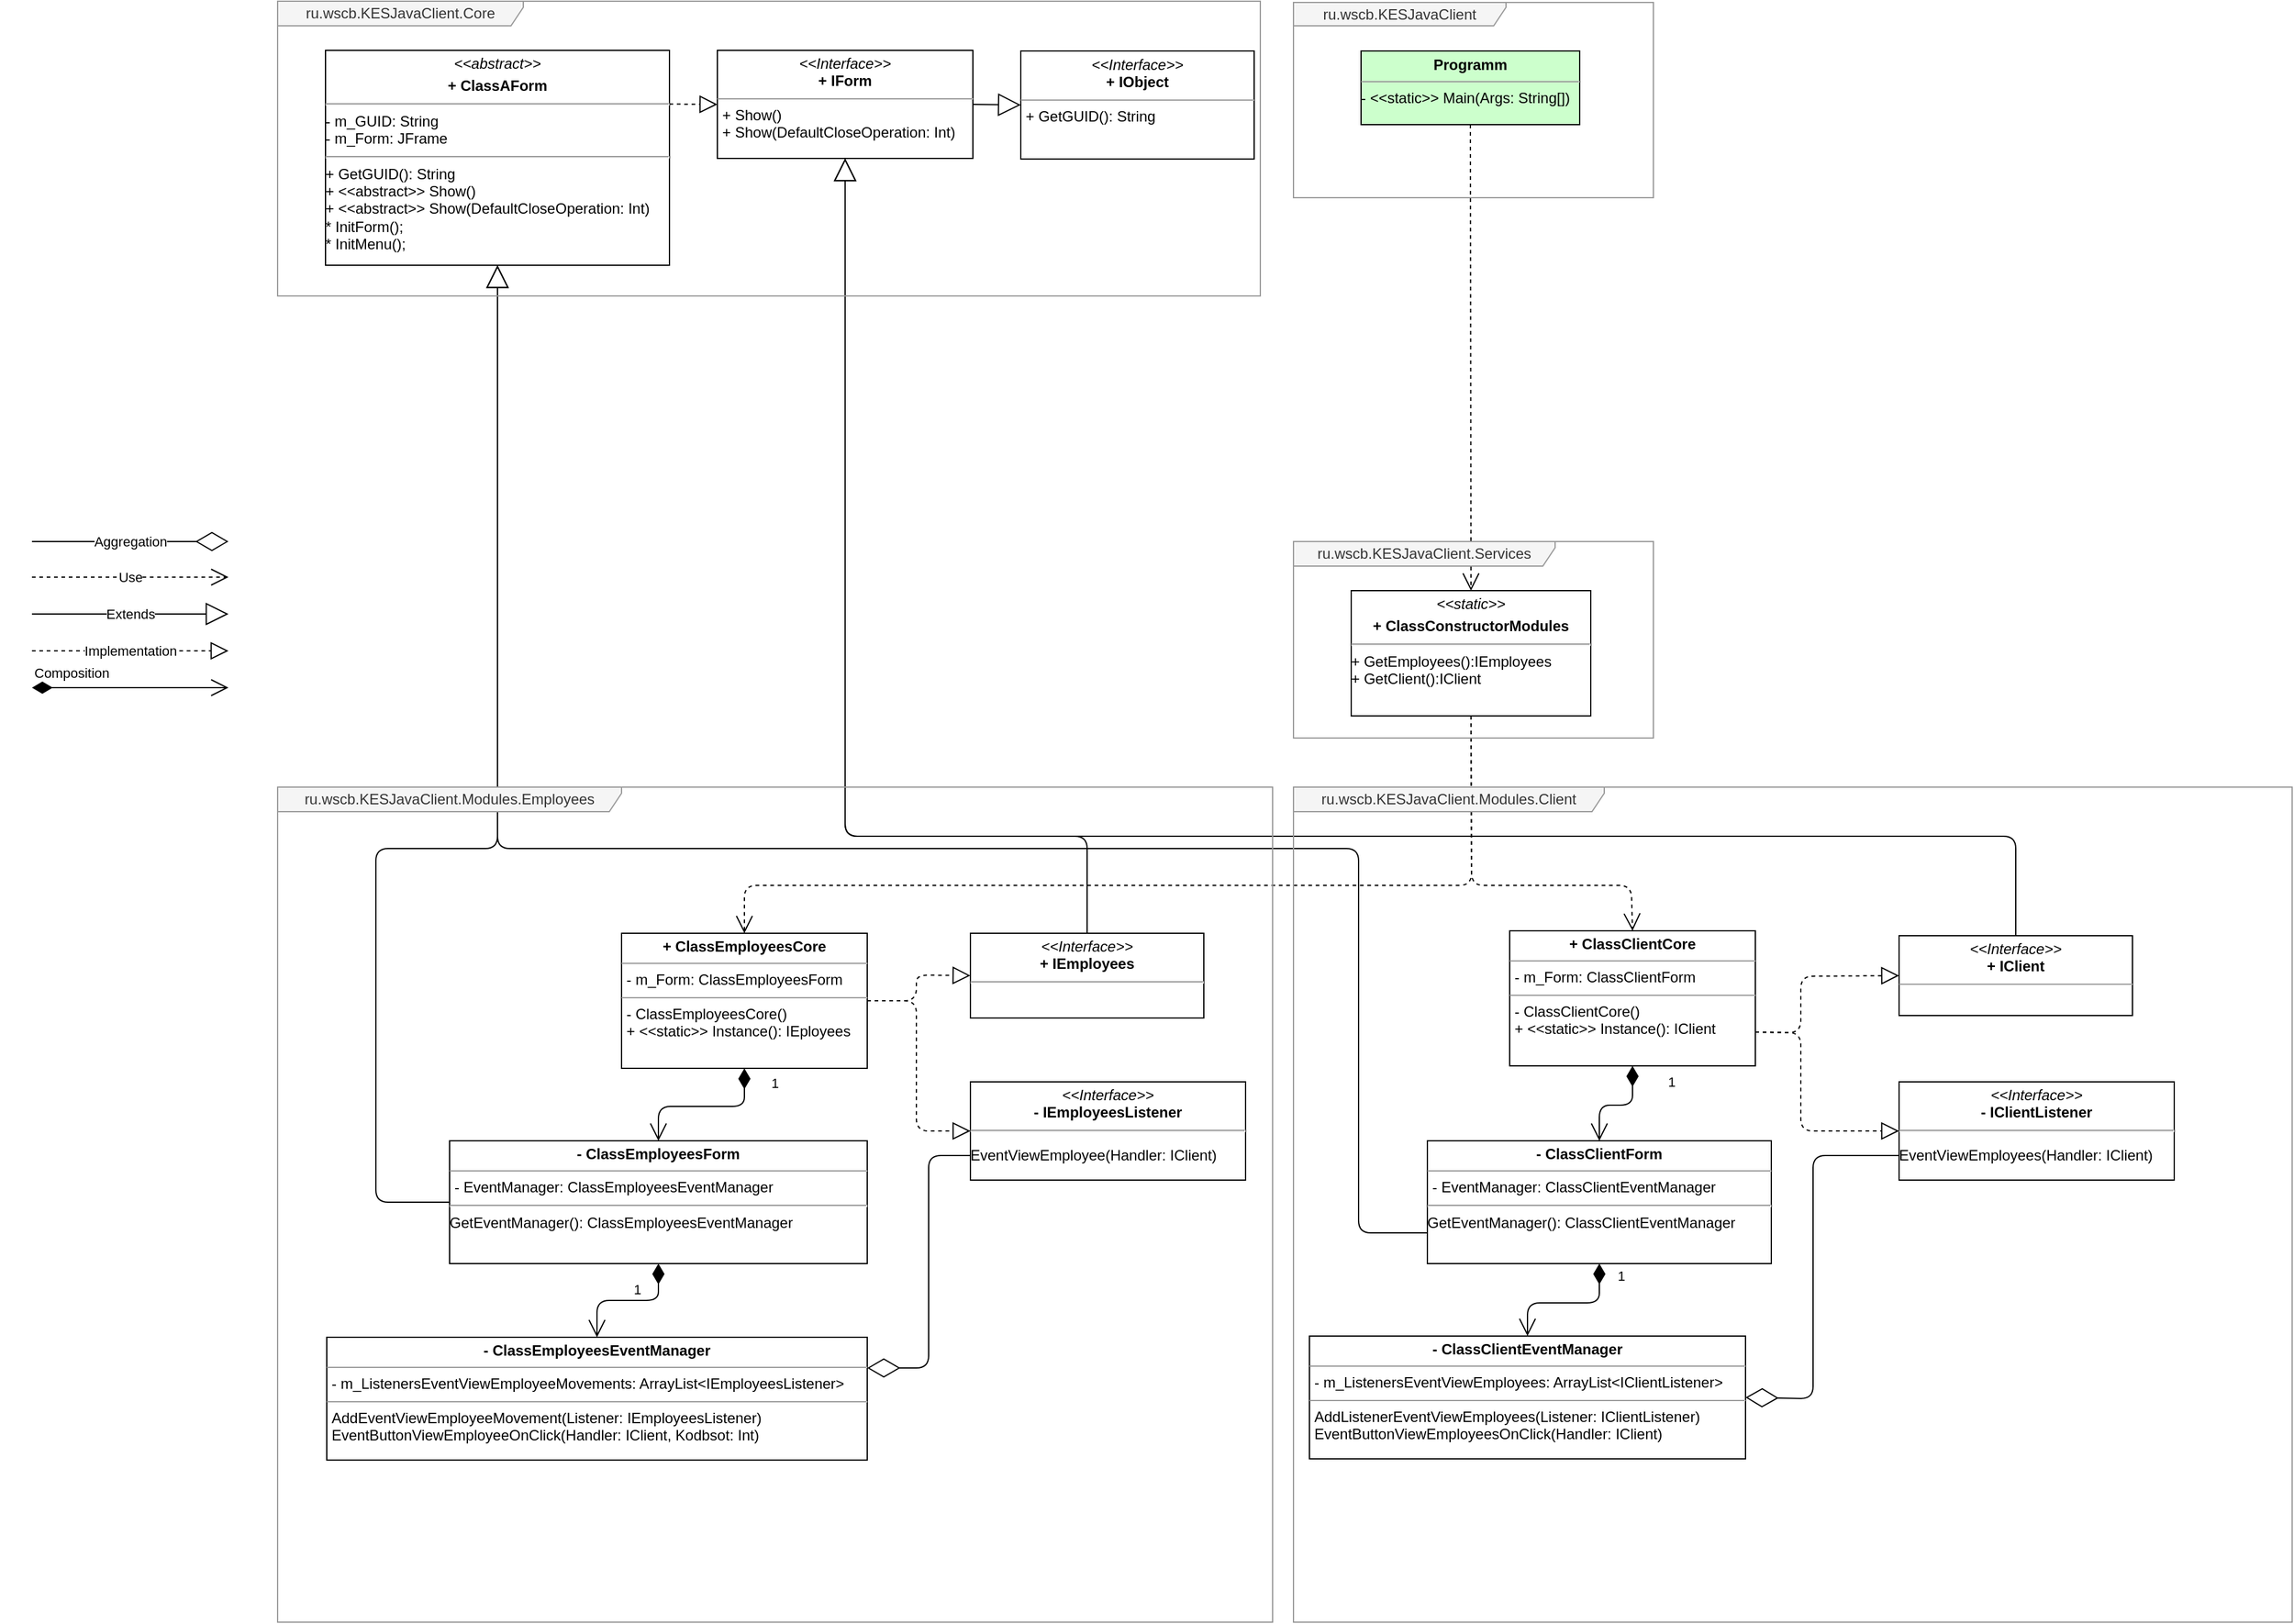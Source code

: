<mxfile version="10.6.7" type="device"><diagram id="TDLTZfNwiCqoEQgVM341" name="Диаграмма классов"><mxGraphModel dx="2159" dy="1973" grid="1" gridSize="10" guides="1" tooltips="1" connect="1" arrows="1" fold="1" page="1" pageScale="1" pageWidth="827" pageHeight="1169" math="0" shadow="0"><root><mxCell id="0"/><mxCell id="1" parent="0"/><mxCell id="AmwNm2OKM0vfaqLxFdPa-19" value="" style="endArrow=open;endSize=12;dashed=1;html=1;exitX=0.5;exitY=1;exitDx=0;exitDy=0;entryX=0.5;entryY=0;entryDx=0;entryDy=0;" parent="1" source="AmwNm2OKM0vfaqLxFdPa-47" target="AmwNm2OKM0vfaqLxFdPa-3" edge="1"><mxGeometry x="-0.866" y="-18" width="160" relative="1" as="geometry"><mxPoint x="1158" y="117" as="sourcePoint"/><mxPoint x="1271" y="179" as="targetPoint"/><Array as="points"><mxPoint x="972" y="120"/><mxPoint x="380" y="120"/></Array><mxPoint x="18" y="-18" as="offset"/></mxGeometry></mxCell><mxCell id="AmwNm2OKM0vfaqLxFdPa-25" value="Use" style="endArrow=open;endSize=12;dashed=1;html=1;" parent="1" edge="1"><mxGeometry width="160" relative="1" as="geometry"><mxPoint x="-200" y="-131" as="sourcePoint"/><mxPoint x="-40" y="-131" as="targetPoint"/></mxGeometry></mxCell><mxCell id="AmwNm2OKM0vfaqLxFdPa-27" value="" style="endArrow=open;endSize=12;dashed=1;html=1;entryX=0.5;entryY=0;entryDx=0;entryDy=0;exitX=0.5;exitY=1;exitDx=0;exitDy=0;" parent="1" source="AmwNm2OKM0vfaqLxFdPa-24" target="AmwNm2OKM0vfaqLxFdPa-47" edge="1"><mxGeometry x="0.091" y="67" width="160" relative="1" as="geometry"><mxPoint x="540" y="-111" as="sourcePoint"/><mxPoint x="1273" y="64" as="targetPoint"/><mxPoint as="offset"/></mxGeometry></mxCell><mxCell id="AmwNm2OKM0vfaqLxFdPa-29" value="" style="endArrow=open;endSize=12;dashed=1;html=1;exitX=0.5;exitY=1;exitDx=0;exitDy=0;entryX=0.5;entryY=0;entryDx=0;entryDy=0;" parent="1" source="AmwNm2OKM0vfaqLxFdPa-47" target="AmwNm2OKM0vfaqLxFdPa-36" edge="1"><mxGeometry width="160" relative="1" as="geometry"><mxPoint x="1158" y="117" as="sourcePoint"/><mxPoint x="1190" y="319" as="targetPoint"/><Array as="points"><mxPoint x="972" y="120"/><mxPoint x="1102" y="120"/></Array></mxGeometry></mxCell><mxCell id="AmwNm2OKM0vfaqLxFdPa-33" value="Extends" style="endArrow=block;endSize=16;endFill=0;html=1;" parent="1" edge="1"><mxGeometry width="160" relative="1" as="geometry"><mxPoint x="-200" y="-101" as="sourcePoint"/><mxPoint x="-40" y="-101" as="targetPoint"/></mxGeometry></mxCell><mxCell id="AmwNm2OKM0vfaqLxFdPa-34" value="" style="endArrow=block;endSize=16;endFill=0;html=1;entryX=0.5;entryY=1;entryDx=0;entryDy=0;exitX=0.5;exitY=0;exitDx=0;exitDy=0;" parent="1" source="AmwNm2OKM0vfaqLxFdPa-7" target="AmwNm2OKM0vfaqLxFdPa-31" edge="1"><mxGeometry x="-0.725" y="27" width="160" relative="1" as="geometry"><mxPoint x="140" y="-30" as="sourcePoint"/><mxPoint x="300" y="-30" as="targetPoint"/><Array as="points"><mxPoint x="659" y="80"/><mxPoint x="462" y="80"/></Array><mxPoint x="-25" y="-37" as="offset"/></mxGeometry></mxCell><mxCell id="AmwNm2OKM0vfaqLxFdPa-35" value="" style="endArrow=block;endSize=16;endFill=0;html=1;exitX=0.5;exitY=0;exitDx=0;exitDy=0;entryX=0.5;entryY=1;entryDx=0;entryDy=0;" parent="1" source="AmwNm2OKM0vfaqLxFdPa-28" target="AmwNm2OKM0vfaqLxFdPa-31" edge="1"><mxGeometry x="-0.843" y="-10" width="160" relative="1" as="geometry"><mxPoint x="380" y="300" as="sourcePoint"/><mxPoint x="540" y="300" as="targetPoint"/><Array as="points"><mxPoint x="1415" y="80"/><mxPoint x="462" y="80"/></Array><mxPoint as="offset"/></mxGeometry></mxCell><mxCell id="AmwNm2OKM0vfaqLxFdPa-46" value="Implementation" style="endArrow=block;dashed=1;endFill=0;endSize=12;html=1;" parent="1" edge="1"><mxGeometry width="160" relative="1" as="geometry"><mxPoint x="-200" y="-71" as="sourcePoint"/><mxPoint x="-40" y="-71" as="targetPoint"/></mxGeometry></mxCell><mxCell id="AmwNm2OKM0vfaqLxFdPa-54" value="Composition" style="endArrow=open;html=1;endSize=12;startArrow=diamondThin;startSize=14;startFill=1;edgeStyle=orthogonalEdgeStyle;align=left;verticalAlign=bottom;" parent="1" edge="1"><mxGeometry x="-1" y="3" relative="1" as="geometry"><mxPoint x="-200" y="-41" as="sourcePoint"/><mxPoint x="-40" y="-41" as="targetPoint"/></mxGeometry></mxCell><mxCell id="AmwNm2OKM0vfaqLxFdPa-57" value="" style="endArrow=block;endSize=16;endFill=0;html=1;entryX=0.5;entryY=1;entryDx=0;entryDy=0;exitX=0;exitY=0.5;exitDx=0;exitDy=0;" parent="1" target="AmwNm2OKM0vfaqLxFdPa-50" edge="1" source="AmwNm2OKM0vfaqLxFdPa-10"><mxGeometry width="160" relative="1" as="geometry"><mxPoint x="110" y="378" as="sourcePoint"/><mxPoint x="400" y="119" as="targetPoint"/><Array as="points"><mxPoint x="80" y="378"/><mxPoint x="80" y="90"/><mxPoint x="179" y="90"/></Array></mxGeometry></mxCell><mxCell id="AmwNm2OKM0vfaqLxFdPa-58" value="" style="endArrow=block;endSize=16;endFill=0;html=1;exitX=0;exitY=0.75;exitDx=0;exitDy=0;entryX=0.5;entryY=1;entryDx=0;entryDy=0;" parent="1" source="AmwNm2OKM0vfaqLxFdPa-40" target="AmwNm2OKM0vfaqLxFdPa-50" edge="1"><mxGeometry width="160" relative="1" as="geometry"><mxPoint x="500" y="239" as="sourcePoint"/><mxPoint x="290" y="254" as="targetPoint"/><Array as="points"><mxPoint x="880" y="403"/><mxPoint x="880" y="90"/><mxPoint x="179" y="90"/></Array></mxGeometry></mxCell><mxCell id="AmwNm2OKM0vfaqLxFdPa-76" value="Aggregation" style="endArrow=diamondThin;endFill=0;endSize=24;html=1;" parent="1" edge="1"><mxGeometry width="160" relative="1" as="geometry"><mxPoint x="-200" y="-160" as="sourcePoint"/><mxPoint x="-40" y="-160" as="targetPoint"/></mxGeometry></mxCell><mxCell id="u2G-MaWOLQHpKkYgTwDg-10" value="" style="group" vertex="1" connectable="0" parent="1"><mxGeometry y="40" width="810" height="680" as="geometry"/></mxCell><mxCell id="u2G-MaWOLQHpKkYgTwDg-1" value="ru.wscb.KESJavaClient.Modules.Employees" style="shape=umlFrame;whiteSpace=wrap;html=1;width=280;height=20;fontColor=#333333;strokeColor=#999999;fillColor=#f5f5f5;" vertex="1" parent="u2G-MaWOLQHpKkYgTwDg-10"><mxGeometry width="810" height="680" as="geometry"/></mxCell><mxCell id="AmwNm2OKM0vfaqLxFdPa-3" value="&lt;p style=&quot;margin: 0px ; margin-top: 4px ; text-align: center&quot;&gt;&lt;b&gt;+ Class&lt;/b&gt;&lt;b&gt;EmployeesCore&lt;/b&gt;&lt;/p&gt;&lt;hr size=&quot;1&quot;&gt;&lt;p style=&quot;margin: 0px ; margin-left: 4px&quot;&gt;- m_Form: ClassEmployeesForm&lt;/p&gt;&lt;hr size=&quot;1&quot;&gt;&lt;p style=&quot;margin: 0px ; margin-left: 4px&quot;&gt;- ClassEmployeesCore()&lt;/p&gt;&lt;p style=&quot;margin: 0px ; margin-left: 4px&quot;&gt;+ &amp;lt;&amp;lt;static&amp;gt;&amp;gt; Instance(): IEployees&lt;/p&gt;" style="verticalAlign=top;align=left;overflow=fill;fontSize=12;fontFamily=Helvetica;html=1;" parent="u2G-MaWOLQHpKkYgTwDg-10" vertex="1"><mxGeometry x="280" y="119" width="200" height="110" as="geometry"/></mxCell><mxCell id="AmwNm2OKM0vfaqLxFdPa-4" value="&lt;p style=&quot;margin: 0px ; margin-top: 4px ; text-align: center&quot;&gt;&lt;b&gt;- Class&lt;/b&gt;&lt;b&gt;EmployeesEventManager&lt;/b&gt;&lt;/p&gt;&lt;hr size=&quot;1&quot;&gt;&lt;p style=&quot;margin: 0px ; margin-left: 4px&quot;&gt;- m_ListenersEventViewEmployeeMovements: ArrayList&amp;lt;IEmployeesListener&amp;gt;&lt;br&gt;&lt;/p&gt;&lt;hr size=&quot;1&quot;&gt;&lt;p style=&quot;margin: 0px ; margin-left: 4px&quot;&gt;AddEventViewEmployeeMovement(Listener: IEmployeesListener)&lt;/p&gt;&lt;p style=&quot;margin: 0px ; margin-left: 4px&quot;&gt;EventButtonViewEmployeeOnClick(Handler: IClient, Kodbsot: Int)&lt;br&gt;&lt;/p&gt;" style="verticalAlign=top;align=left;overflow=fill;fontSize=12;fontFamily=Helvetica;html=1;" parent="u2G-MaWOLQHpKkYgTwDg-10" vertex="1"><mxGeometry x="40" y="448" width="440" height="100" as="geometry"/></mxCell><mxCell id="AmwNm2OKM0vfaqLxFdPa-7" value="&lt;p style=&quot;margin: 0px ; margin-top: 4px ; text-align: center&quot;&gt;&lt;i&gt;&amp;lt;&amp;lt;Interface&amp;gt;&amp;gt;&lt;/i&gt;&lt;br&gt;&lt;b&gt;+ IEmployees&lt;/b&gt;&lt;/p&gt;&lt;hr&gt;&lt;p&gt;&lt;br&gt;&lt;/p&gt;" style="verticalAlign=top;align=left;overflow=fill;fontSize=12;fontFamily=Helvetica;html=1;" parent="u2G-MaWOLQHpKkYgTwDg-10" vertex="1"><mxGeometry x="564" y="119" width="190" height="69" as="geometry"/></mxCell><mxCell id="AmwNm2OKM0vfaqLxFdPa-9" value="" style="endArrow=block;dashed=1;endFill=0;endSize=12;html=1;exitX=1;exitY=0.5;exitDx=0;exitDy=0;entryX=0;entryY=0.5;entryDx=0;entryDy=0;" parent="u2G-MaWOLQHpKkYgTwDg-10" source="AmwNm2OKM0vfaqLxFdPa-3" target="AmwNm2OKM0vfaqLxFdPa-7" edge="1"><mxGeometry width="160" relative="1" as="geometry"><mxPoint x="680" y="189" as="sourcePoint"/><mxPoint x="840" y="189" as="targetPoint"/><Array as="points"><mxPoint x="520" y="174"/><mxPoint x="520" y="153"/></Array></mxGeometry></mxCell><mxCell id="AmwNm2OKM0vfaqLxFdPa-10" value="&lt;p style=&quot;margin: 0px ; margin-top: 4px ; text-align: center&quot;&gt;&lt;b&gt;- Class&lt;/b&gt;&lt;b&gt;EmployeesForm&lt;/b&gt;&lt;/p&gt;&lt;hr size=&quot;1&quot;&gt;&lt;p style=&quot;margin: 0px ; margin-left: 4px&quot;&gt;- EventManager: ClassEmployeesEventManager&lt;/p&gt;&lt;hr&gt;GetEventManager(): ClassEmployeesEventManager&lt;br&gt;" style="verticalAlign=top;align=left;overflow=fill;fontSize=12;fontFamily=Helvetica;html=1;" parent="u2G-MaWOLQHpKkYgTwDg-10" vertex="1"><mxGeometry x="140" y="288" width="340" height="100" as="geometry"/></mxCell><mxCell id="AmwNm2OKM0vfaqLxFdPa-12" value="1" style="endArrow=open;html=1;endSize=12;startArrow=diamondThin;startSize=14;startFill=1;edgeStyle=orthogonalEdgeStyle;align=left;verticalAlign=bottom;exitX=0.5;exitY=1;exitDx=0;exitDy=0;entryX=0.5;entryY=0;entryDx=0;entryDy=0;" parent="u2G-MaWOLQHpKkYgTwDg-10" source="AmwNm2OKM0vfaqLxFdPa-3" target="AmwNm2OKM0vfaqLxFdPa-10" edge="1"><mxGeometry x="-0.674" y="20" relative="1" as="geometry"><mxPoint x="160" y="358" as="sourcePoint"/><mxPoint x="320" y="358" as="targetPoint"/><mxPoint as="offset"/><Array as="points"><mxPoint x="380" y="260"/><mxPoint x="310" y="260"/></Array></mxGeometry></mxCell><mxCell id="AmwNm2OKM0vfaqLxFdPa-13" value="1" style="endArrow=open;html=1;endSize=12;startArrow=diamondThin;startSize=14;startFill=1;edgeStyle=orthogonalEdgeStyle;align=left;verticalAlign=bottom;exitX=0.5;exitY=1;exitDx=0;exitDy=0;entryX=0.5;entryY=0;entryDx=0;entryDy=0;" parent="u2G-MaWOLQHpKkYgTwDg-10" source="AmwNm2OKM0vfaqLxFdPa-10" target="AmwNm2OKM0vfaqLxFdPa-4" edge="1"><mxGeometry x="-0.053" relative="1" as="geometry"><mxPoint x="100" y="348" as="sourcePoint"/><mxPoint x="160" y="408" as="targetPoint"/><mxPoint as="offset"/></mxGeometry></mxCell><mxCell id="AmwNm2OKM0vfaqLxFdPa-77" value="&lt;p style=&quot;margin: 0px ; margin-top: 4px ; text-align: center&quot;&gt;&lt;i&gt;&amp;lt;&amp;lt;Interface&amp;gt;&amp;gt;&lt;/i&gt;&lt;br&gt;&lt;b&gt;- IEmployeesListener&lt;/b&gt;&lt;/p&gt;&lt;hr&gt;&lt;p&gt;EventViewEmployee(Handler: IClient)&lt;br&gt;&lt;/p&gt;" style="verticalAlign=top;align=left;overflow=fill;fontSize=12;fontFamily=Helvetica;html=1;" parent="u2G-MaWOLQHpKkYgTwDg-10" vertex="1"><mxGeometry x="564" y="240" width="224" height="80" as="geometry"/></mxCell><mxCell id="AmwNm2OKM0vfaqLxFdPa-78" value="" style="endArrow=diamondThin;endFill=0;endSize=24;html=1;entryX=1;entryY=0.25;entryDx=0;entryDy=0;exitX=0;exitY=0.75;exitDx=0;exitDy=0;" parent="u2G-MaWOLQHpKkYgTwDg-10" source="AmwNm2OKM0vfaqLxFdPa-77" target="AmwNm2OKM0vfaqLxFdPa-4" edge="1"><mxGeometry width="160" relative="1" as="geometry"><mxPoint x="1060" y="409" as="sourcePoint"/><mxPoint x="1220" y="409" as="targetPoint"/><Array as="points"><mxPoint x="530" y="300"/><mxPoint x="530" y="473"/></Array></mxGeometry></mxCell><mxCell id="AmwNm2OKM0vfaqLxFdPa-79" value="" style="endArrow=block;dashed=1;endFill=0;endSize=12;html=1;entryX=0;entryY=0.5;entryDx=0;entryDy=0;exitX=1;exitY=0.5;exitDx=0;exitDy=0;" parent="u2G-MaWOLQHpKkYgTwDg-10" source="AmwNm2OKM0vfaqLxFdPa-3" target="AmwNm2OKM0vfaqLxFdPa-77" edge="1"><mxGeometry width="160" relative="1" as="geometry"><mxPoint x="530" y="-91" as="sourcePoint"/><mxPoint x="690" y="-91" as="targetPoint"/><Array as="points"><mxPoint x="520" y="174"/><mxPoint x="520" y="280"/></Array></mxGeometry></mxCell><mxCell id="u2G-MaWOLQHpKkYgTwDg-11" value="" style="group" vertex="1" connectable="0" parent="1"><mxGeometry x="827" y="-599" width="293" height="159" as="geometry"/></mxCell><mxCell id="u2G-MaWOLQHpKkYgTwDg-5" value="ru.wscb.KESJavaClient" style="shape=umlFrame;whiteSpace=wrap;html=1;width=173;height=19;fillColor=#f5f5f5;strokeColor=#999999;fontColor=#333333;" vertex="1" parent="u2G-MaWOLQHpKkYgTwDg-11"><mxGeometry width="293" height="159" as="geometry"/></mxCell><mxCell id="AmwNm2OKM0vfaqLxFdPa-24" value="&lt;p style=&quot;margin: 0px ; margin-top: 4px ; text-align: center&quot;&gt;&lt;b&gt;Programm&lt;/b&gt;&lt;/p&gt;&lt;hr size=&quot;1&quot;&gt;&lt;div style=&quot;height: 2px&quot;&gt;- &amp;lt;&amp;lt;static&amp;gt;&amp;gt; Main(Args: String[])&lt;/div&gt;" style="verticalAlign=top;align=left;overflow=fill;fontSize=12;fontFamily=Helvetica;html=1;fillColor=#CCFFCC;" parent="u2G-MaWOLQHpKkYgTwDg-11" vertex="1"><mxGeometry x="55" y="39.5" width="178" height="60" as="geometry"/></mxCell><mxCell id="u2G-MaWOLQHpKkYgTwDg-12" value="" style="group" vertex="1" connectable="0" parent="1"><mxGeometry x="827" y="-160" width="293" height="160" as="geometry"/></mxCell><mxCell id="u2G-MaWOLQHpKkYgTwDg-3" value="ru.wscb.KESJavaClient.Services" style="shape=umlFrame;whiteSpace=wrap;html=1;width=213;height=20;fontColor=#333333;strokeColor=#999999;fillColor=#f5f5f5;" vertex="1" parent="u2G-MaWOLQHpKkYgTwDg-12"><mxGeometry width="293" height="160" as="geometry"/></mxCell><mxCell id="AmwNm2OKM0vfaqLxFdPa-47" value="&lt;p style=&quot;margin: 0px ; margin-top: 4px ; text-align: center&quot;&gt;&lt;i&gt;&amp;lt;&amp;lt;static&amp;gt;&amp;gt;&lt;/i&gt;&lt;/p&gt;&lt;p style=&quot;margin: 0px ; margin-top: 4px ; text-align: center&quot;&gt;&lt;b&gt;+ ClassConstructorModules&lt;/b&gt;&lt;/p&gt;&lt;hr&gt;+ GetEmployees():IEmployees&lt;br&gt;+ GetClient():IClient&lt;br&gt;" style="verticalAlign=top;align=left;overflow=fill;fontSize=12;fontFamily=Helvetica;html=1;" parent="u2G-MaWOLQHpKkYgTwDg-12" vertex="1"><mxGeometry x="47" y="40" width="195" height="102" as="geometry"/></mxCell><mxCell id="u2G-MaWOLQHpKkYgTwDg-13" value="" style="group" vertex="1" connectable="0" parent="1"><mxGeometry x="827" y="40" width="813" height="680" as="geometry"/></mxCell><mxCell id="u2G-MaWOLQHpKkYgTwDg-2" value="ru.wscb.KESJavaClient.Modules.Client" style="shape=umlFrame;whiteSpace=wrap;html=1;width=253;height=20;fontColor=#333333;strokeColor=#999999;fillColor=#f5f5f5;" vertex="1" parent="u2G-MaWOLQHpKkYgTwDg-13"><mxGeometry width="813" height="680" as="geometry"/></mxCell><mxCell id="AmwNm2OKM0vfaqLxFdPa-28" value="&lt;p style=&quot;margin: 0px ; margin-top: 4px ; text-align: center&quot;&gt;&lt;i&gt;&amp;lt;&amp;lt;Interface&amp;gt;&amp;gt;&lt;/i&gt;&lt;br&gt;&lt;b&gt;+ IClient&lt;/b&gt;&lt;/p&gt;&lt;hr size=&quot;1&quot;&gt;&lt;p style=&quot;margin: 0px ; margin-left: 4px&quot;&gt;&lt;/p&gt;&lt;p style=&quot;margin: 0px ; margin-left: 4px&quot;&gt;&lt;br&gt;&lt;/p&gt;" style="verticalAlign=top;align=left;overflow=fill;fontSize=12;fontFamily=Helvetica;html=1;" parent="u2G-MaWOLQHpKkYgTwDg-13" vertex="1"><mxGeometry x="493" y="121" width="190" height="65" as="geometry"/></mxCell><mxCell id="AmwNm2OKM0vfaqLxFdPa-36" value="&lt;p style=&quot;margin: 0px ; margin-top: 4px ; text-align: center&quot;&gt;&lt;b&gt;+ Class&lt;/b&gt;&lt;b&gt;ClientCore&lt;/b&gt;&lt;/p&gt;&lt;hr size=&quot;1&quot;&gt;&lt;p style=&quot;margin: 0px ; margin-left: 4px&quot;&gt;- m_Form: ClassClientForm&lt;/p&gt;&lt;hr size=&quot;1&quot;&gt;&lt;p style=&quot;margin: 0px ; margin-left: 4px&quot;&gt;- ClassClientCore()&lt;/p&gt;&lt;p style=&quot;margin: 0px ; margin-left: 4px&quot;&gt;+ &amp;lt;&amp;lt;static&amp;gt;&amp;gt; Instance(): IClient&lt;/p&gt;" style="verticalAlign=top;align=left;overflow=fill;fontSize=12;fontFamily=Helvetica;html=1;" parent="u2G-MaWOLQHpKkYgTwDg-13" vertex="1"><mxGeometry x="176" y="117" width="200" height="110" as="geometry"/></mxCell><mxCell id="AmwNm2OKM0vfaqLxFdPa-37" value="&lt;p style=&quot;margin: 0px ; margin-top: 4px ; text-align: center&quot;&gt;&lt;b&gt;- Class&lt;/b&gt;&lt;b&gt;ClientEventManager&lt;/b&gt;&lt;/p&gt;&lt;hr size=&quot;1&quot;&gt;&lt;p style=&quot;margin: 0px ; margin-left: 4px&quot;&gt;- m_ListenersEventViewEmployees: ArrayList&amp;lt;IClientListener&amp;gt;&lt;/p&gt;&lt;hr size=&quot;1&quot;&gt;&lt;p style=&quot;margin: 0px ; margin-left: 4px&quot;&gt;AddListenerEventViewEmployees(Listener: IClientListener)&lt;/p&gt;&lt;p style=&quot;margin: 0px ; margin-left: 4px&quot;&gt;EventButtonViewEmployeesOnClick(Handler: IClient)&lt;/p&gt;" style="verticalAlign=top;align=left;overflow=fill;fontSize=12;fontFamily=Helvetica;html=1;" parent="u2G-MaWOLQHpKkYgTwDg-13" vertex="1"><mxGeometry x="13" y="447" width="355" height="100" as="geometry"/></mxCell><mxCell id="AmwNm2OKM0vfaqLxFdPa-38" value="" style="endArrow=block;dashed=1;endFill=0;endSize=12;html=1;entryX=0;entryY=0.5;entryDx=0;entryDy=0;exitX=1;exitY=0.75;exitDx=0;exitDy=0;" parent="u2G-MaWOLQHpKkYgTwDg-13" source="AmwNm2OKM0vfaqLxFdPa-36" target="AmwNm2OKM0vfaqLxFdPa-28" edge="1"><mxGeometry width="160" relative="1" as="geometry"><mxPoint x="505" y="101" as="sourcePoint"/><mxPoint x="675" y="146" as="targetPoint"/><Array as="points"><mxPoint x="413" y="200"/><mxPoint x="413" y="154"/></Array></mxGeometry></mxCell><mxCell id="AmwNm2OKM0vfaqLxFdPa-40" value="&lt;p style=&quot;margin: 0px ; margin-top: 4px ; text-align: center&quot;&gt;&lt;b&gt;- Class&lt;/b&gt;&lt;b&gt;ClientForm&lt;/b&gt;&lt;/p&gt;&lt;hr size=&quot;1&quot;&gt;&lt;p style=&quot;margin: 0px ; margin-left: 4px&quot;&gt;- EventManager: ClassClientEventManager&lt;/p&gt;&lt;hr&gt;GetEventManager(): ClassClientEventManager&lt;br&gt;&lt;br&gt;&lt;br&gt;" style="verticalAlign=top;align=left;overflow=fill;fontSize=12;fontFamily=Helvetica;html=1;" parent="u2G-MaWOLQHpKkYgTwDg-13" vertex="1"><mxGeometry x="109" y="288" width="280" height="100" as="geometry"/></mxCell><mxCell id="AmwNm2OKM0vfaqLxFdPa-41" value="1" style="endArrow=open;html=1;endSize=12;startArrow=diamondThin;startSize=14;startFill=1;edgeStyle=orthogonalEdgeStyle;align=left;verticalAlign=bottom;exitX=0.5;exitY=1;exitDx=0;exitDy=0;entryX=0.5;entryY=0;entryDx=0;entryDy=0;" parent="u2G-MaWOLQHpKkYgTwDg-13" source="AmwNm2OKM0vfaqLxFdPa-36" target="AmwNm2OKM0vfaqLxFdPa-40" edge="1"><mxGeometry x="-0.512" y="27" relative="1" as="geometry"><mxPoint x="371" y="376" as="sourcePoint"/><mxPoint x="531" y="376" as="targetPoint"/><mxPoint as="offset"/><Array as="points"><mxPoint x="276" y="259"/><mxPoint x="249" y="259"/></Array></mxGeometry></mxCell><mxCell id="AmwNm2OKM0vfaqLxFdPa-43" value="1" style="endArrow=open;html=1;endSize=12;startArrow=diamondThin;startSize=14;startFill=1;edgeStyle=orthogonalEdgeStyle;align=left;verticalAlign=bottom;exitX=0.5;exitY=1;exitDx=0;exitDy=0;entryX=0.5;entryY=0;entryDx=0;entryDy=0;" parent="u2G-MaWOLQHpKkYgTwDg-13" source="AmwNm2OKM0vfaqLxFdPa-40" target="AmwNm2OKM0vfaqLxFdPa-37" edge="1"><mxGeometry x="-0.677" y="13" relative="1" as="geometry"><mxPoint x="311" y="366" as="sourcePoint"/><mxPoint x="371" y="426" as="targetPoint"/><mxPoint as="offset"/><Array as="points"><mxPoint x="249" y="420"/><mxPoint x="191" y="420"/></Array></mxGeometry></mxCell><mxCell id="AmwNm2OKM0vfaqLxFdPa-64" value="&lt;p style=&quot;margin: 0px ; margin-top: 4px ; text-align: center&quot;&gt;&lt;i&gt;&amp;lt;&amp;lt;Interface&amp;gt;&amp;gt;&lt;/i&gt;&lt;br&gt;&lt;b&gt;- IClientListener&lt;/b&gt;&lt;/p&gt;&lt;hr&gt;&lt;p&gt;EventViewEmployees(Handler: IClient)&lt;br&gt;&lt;/p&gt;" style="verticalAlign=top;align=left;overflow=fill;fontSize=12;fontFamily=Helvetica;html=1;" parent="u2G-MaWOLQHpKkYgTwDg-13" vertex="1"><mxGeometry x="493" y="240" width="224" height="80" as="geometry"/></mxCell><mxCell id="AmwNm2OKM0vfaqLxFdPa-74" value="" style="endArrow=block;dashed=1;endFill=0;endSize=12;html=1;exitX=1;exitY=0.75;exitDx=0;exitDy=0;entryX=0;entryY=0.5;entryDx=0;entryDy=0;" parent="u2G-MaWOLQHpKkYgTwDg-13" source="AmwNm2OKM0vfaqLxFdPa-36" target="AmwNm2OKM0vfaqLxFdPa-64" edge="1"><mxGeometry width="160" relative="1" as="geometry"><mxPoint x="765" y="377" as="sourcePoint"/><mxPoint x="925" y="377" as="targetPoint"/><Array as="points"><mxPoint x="413" y="200"/><mxPoint x="413" y="280"/></Array></mxGeometry></mxCell><mxCell id="AmwNm2OKM0vfaqLxFdPa-75" value="" style="endArrow=diamondThin;endFill=0;endSize=24;html=1;entryX=1;entryY=0.5;entryDx=0;entryDy=0;exitX=0;exitY=0.75;exitDx=0;exitDy=0;" parent="u2G-MaWOLQHpKkYgTwDg-13" source="AmwNm2OKM0vfaqLxFdPa-64" target="AmwNm2OKM0vfaqLxFdPa-37" edge="1"><mxGeometry width="160" relative="1" as="geometry"><mxPoint x="35" y="437" as="sourcePoint"/><mxPoint x="195" y="437" as="targetPoint"/><Array as="points"><mxPoint x="423" y="300"/><mxPoint x="423" y="498"/></Array></mxGeometry></mxCell><mxCell id="u2G-MaWOLQHpKkYgTwDg-14" value="" style="group" vertex="1" connectable="0" parent="1"><mxGeometry y="-600" width="800" height="240" as="geometry"/></mxCell><mxCell id="u2G-MaWOLQHpKkYgTwDg-4" value="ru.wscb.KESJavaClient.Core" style="shape=umlFrame;whiteSpace=wrap;html=1;width=200;height=20;fontColor=#333333;strokeColor=#999999;fillColor=#f5f5f5;" vertex="1" parent="u2G-MaWOLQHpKkYgTwDg-14"><mxGeometry width="800" height="240" as="geometry"/></mxCell><mxCell id="AmwNm2OKM0vfaqLxFdPa-31" value="&lt;p style=&quot;margin: 0px ; margin-top: 4px ; text-align: center&quot;&gt;&lt;i&gt;&amp;lt;&amp;lt;Interface&amp;gt;&amp;gt;&lt;/i&gt;&lt;br&gt;&lt;b&gt;+ IForm&lt;/b&gt;&lt;/p&gt;&lt;hr size=&quot;1&quot;&gt;&lt;p style=&quot;margin: 0px ; margin-left: 4px&quot;&gt;&lt;/p&gt;&lt;p style=&quot;margin: 0px ; margin-left: 4px&quot;&gt;+ Show()&lt;/p&gt;&lt;p style=&quot;margin: 0px ; margin-left: 4px&quot;&gt;+ Show(DefaultCloseOperation: Int)&lt;/p&gt;" style="verticalAlign=top;align=left;overflow=fill;fontSize=12;fontFamily=Helvetica;html=1;" parent="u2G-MaWOLQHpKkYgTwDg-14" vertex="1"><mxGeometry x="358" y="40" width="208" height="88" as="geometry"/></mxCell><mxCell id="AmwNm2OKM0vfaqLxFdPa-50" value="&lt;p style=&quot;margin: 0px ; margin-top: 4px ; text-align: center&quot;&gt;&lt;i&gt;&amp;lt;&amp;lt;abstract&amp;gt;&amp;gt;&lt;/i&gt;&lt;/p&gt;&lt;p style=&quot;margin: 0px ; margin-top: 4px ; text-align: center&quot;&gt;&lt;b&gt;+ ClassAForm&lt;/b&gt;&lt;/p&gt;&lt;hr&gt;- m_GUID: String&lt;br&gt;- m_Form: JFrame&lt;hr&gt;+ GetGUID(): String&lt;br&gt;+ &amp;lt;&amp;lt;abstract&amp;gt;&amp;gt; Show()&lt;br&gt;+ &amp;lt;&amp;lt;abstract&amp;gt;&amp;gt; Show(DefaultCloseOperation: Int)&lt;br&gt;* InitForm();&lt;br&gt;* InitMenu();&lt;br&gt;" style="verticalAlign=top;align=left;overflow=fill;fontSize=12;fontFamily=Helvetica;html=1;" parent="u2G-MaWOLQHpKkYgTwDg-14" vertex="1"><mxGeometry x="39" y="40" width="280" height="175" as="geometry"/></mxCell><mxCell id="AmwNm2OKM0vfaqLxFdPa-51" value="&lt;p style=&quot;margin: 0px ; margin-top: 4px ; text-align: center&quot;&gt;&lt;i&gt;&amp;lt;&amp;lt;Interface&amp;gt;&amp;gt;&lt;/i&gt;&lt;br&gt;&lt;b&gt;+ IObject&lt;/b&gt;&lt;/p&gt;&lt;hr size=&quot;1&quot;&gt;&lt;p style=&quot;margin: 0px ; margin-left: 4px&quot;&gt;&lt;/p&gt;&lt;p style=&quot;margin: 0px ; margin-left: 4px&quot;&gt;+ GetGUID(): String&lt;/p&gt;" style="verticalAlign=top;align=left;overflow=fill;fontSize=12;fontFamily=Helvetica;html=1;" parent="u2G-MaWOLQHpKkYgTwDg-14" vertex="1"><mxGeometry x="605" y="40.5" width="190" height="88" as="geometry"/></mxCell><mxCell id="AmwNm2OKM0vfaqLxFdPa-52" value="" style="endArrow=block;endSize=16;endFill=0;html=1;exitX=1;exitY=0.5;exitDx=0;exitDy=0;entryX=0;entryY=0.5;entryDx=0;entryDy=0;" parent="u2G-MaWOLQHpKkYgTwDg-14" source="AmwNm2OKM0vfaqLxFdPa-31" target="AmwNm2OKM0vfaqLxFdPa-51" edge="1"><mxGeometry x="1" y="260" width="160" relative="1" as="geometry"><mxPoint x="370" y="430" as="sourcePoint"/><mxPoint x="530" y="430" as="targetPoint"/><mxPoint x="250" y="190" as="offset"/></mxGeometry></mxCell><mxCell id="AmwNm2OKM0vfaqLxFdPa-59" value="" style="endArrow=block;dashed=1;endFill=0;endSize=12;html=1;exitX=1;exitY=0.25;exitDx=0;exitDy=0;entryX=0;entryY=0.5;entryDx=0;entryDy=0;" parent="u2G-MaWOLQHpKkYgTwDg-14" source="AmwNm2OKM0vfaqLxFdPa-50" target="AmwNm2OKM0vfaqLxFdPa-31" edge="1"><mxGeometry width="160" relative="1" as="geometry"><mxPoint x="340" y="839.5" as="sourcePoint"/><mxPoint x="500" y="839.5" as="targetPoint"/><Array as="points"/></mxGeometry></mxCell></root></mxGraphModel></diagram></mxfile>
